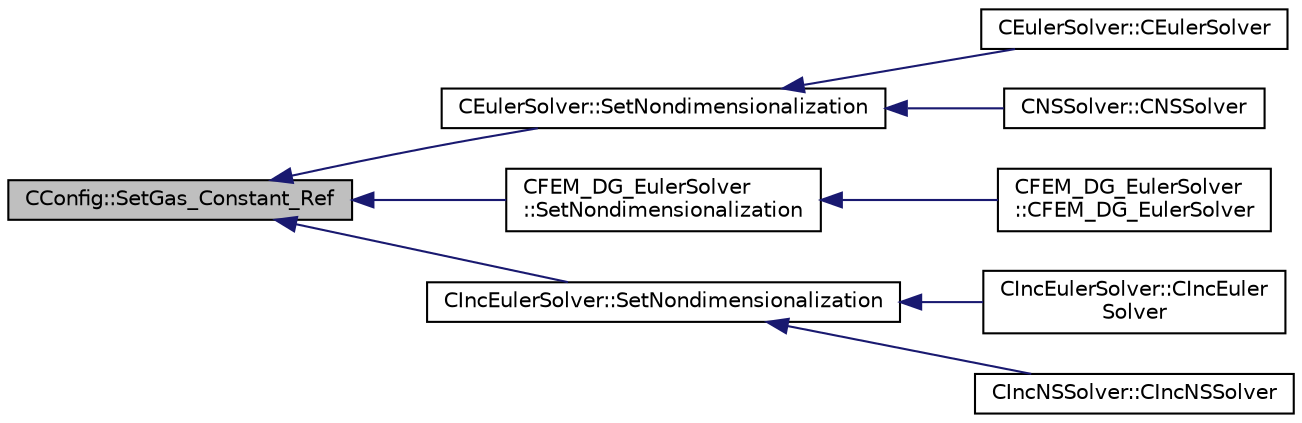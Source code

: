 digraph "CConfig::SetGas_Constant_Ref"
{
  edge [fontname="Helvetica",fontsize="10",labelfontname="Helvetica",labelfontsize="10"];
  node [fontname="Helvetica",fontsize="10",shape=record];
  rankdir="LR";
  Node14592 [label="CConfig::SetGas_Constant_Ref",height=0.2,width=0.4,color="black", fillcolor="grey75", style="filled", fontcolor="black"];
  Node14592 -> Node14593 [dir="back",color="midnightblue",fontsize="10",style="solid",fontname="Helvetica"];
  Node14593 [label="CEulerSolver::SetNondimensionalization",height=0.2,width=0.4,color="black", fillcolor="white", style="filled",URL="$class_c_euler_solver.html#a1c633d6e77fefb2e76308e2ba0af0c2c",tooltip="Set the solver nondimensionalization. "];
  Node14593 -> Node14594 [dir="back",color="midnightblue",fontsize="10",style="solid",fontname="Helvetica"];
  Node14594 [label="CEulerSolver::CEulerSolver",height=0.2,width=0.4,color="black", fillcolor="white", style="filled",URL="$class_c_euler_solver.html#ae1e74218b4e943111b100d7ddcbd4db9"];
  Node14593 -> Node14595 [dir="back",color="midnightblue",fontsize="10",style="solid",fontname="Helvetica"];
  Node14595 [label="CNSSolver::CNSSolver",height=0.2,width=0.4,color="black", fillcolor="white", style="filled",URL="$class_c_n_s_solver.html#a2a8ad49c42b4546696e631cf44b7788b"];
  Node14592 -> Node14596 [dir="back",color="midnightblue",fontsize="10",style="solid",fontname="Helvetica"];
  Node14596 [label="CFEM_DG_EulerSolver\l::SetNondimensionalization",height=0.2,width=0.4,color="black", fillcolor="white", style="filled",URL="$class_c_f_e_m___d_g___euler_solver.html#a31316dc2fe564329d9bb372961b10a3a",tooltip="Set the fluid solver nondimensionalization. "];
  Node14596 -> Node14597 [dir="back",color="midnightblue",fontsize="10",style="solid",fontname="Helvetica"];
  Node14597 [label="CFEM_DG_EulerSolver\l::CFEM_DG_EulerSolver",height=0.2,width=0.4,color="black", fillcolor="white", style="filled",URL="$class_c_f_e_m___d_g___euler_solver.html#a70d30ef9e7cd7620d54ec73f4b1ed28c"];
  Node14592 -> Node14598 [dir="back",color="midnightblue",fontsize="10",style="solid",fontname="Helvetica"];
  Node14598 [label="CIncEulerSolver::SetNondimensionalization",height=0.2,width=0.4,color="black", fillcolor="white", style="filled",URL="$class_c_inc_euler_solver.html#a2cffaa24417cb3803d36d38b3874d6d0",tooltip="Set the solver nondimensionalization. "];
  Node14598 -> Node14599 [dir="back",color="midnightblue",fontsize="10",style="solid",fontname="Helvetica"];
  Node14599 [label="CIncEulerSolver::CIncEuler\lSolver",height=0.2,width=0.4,color="black", fillcolor="white", style="filled",URL="$class_c_inc_euler_solver.html#a91f644b8f9a00215bac5bcd31dfc06d8"];
  Node14598 -> Node14600 [dir="back",color="midnightblue",fontsize="10",style="solid",fontname="Helvetica"];
  Node14600 [label="CIncNSSolver::CIncNSSolver",height=0.2,width=0.4,color="black", fillcolor="white", style="filled",URL="$class_c_inc_n_s_solver.html#a82152ac7e91fb1c5c073d98a1f08e2aa"];
}
